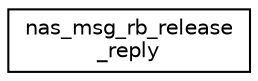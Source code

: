 digraph "Graphical Class Hierarchy"
{
 // LATEX_PDF_SIZE
  edge [fontname="Helvetica",fontsize="10",labelfontname="Helvetica",labelfontsize="10"];
  node [fontname="Helvetica",fontsize="10",shape=record];
  rankdir="LR";
  Node0 [label="nas_msg_rb_release\l_reply",height=0.2,width=0.4,color="black", fillcolor="white", style="filled",URL="$structnas__msg__rb__release__reply.html",tooltip=" "];
}
